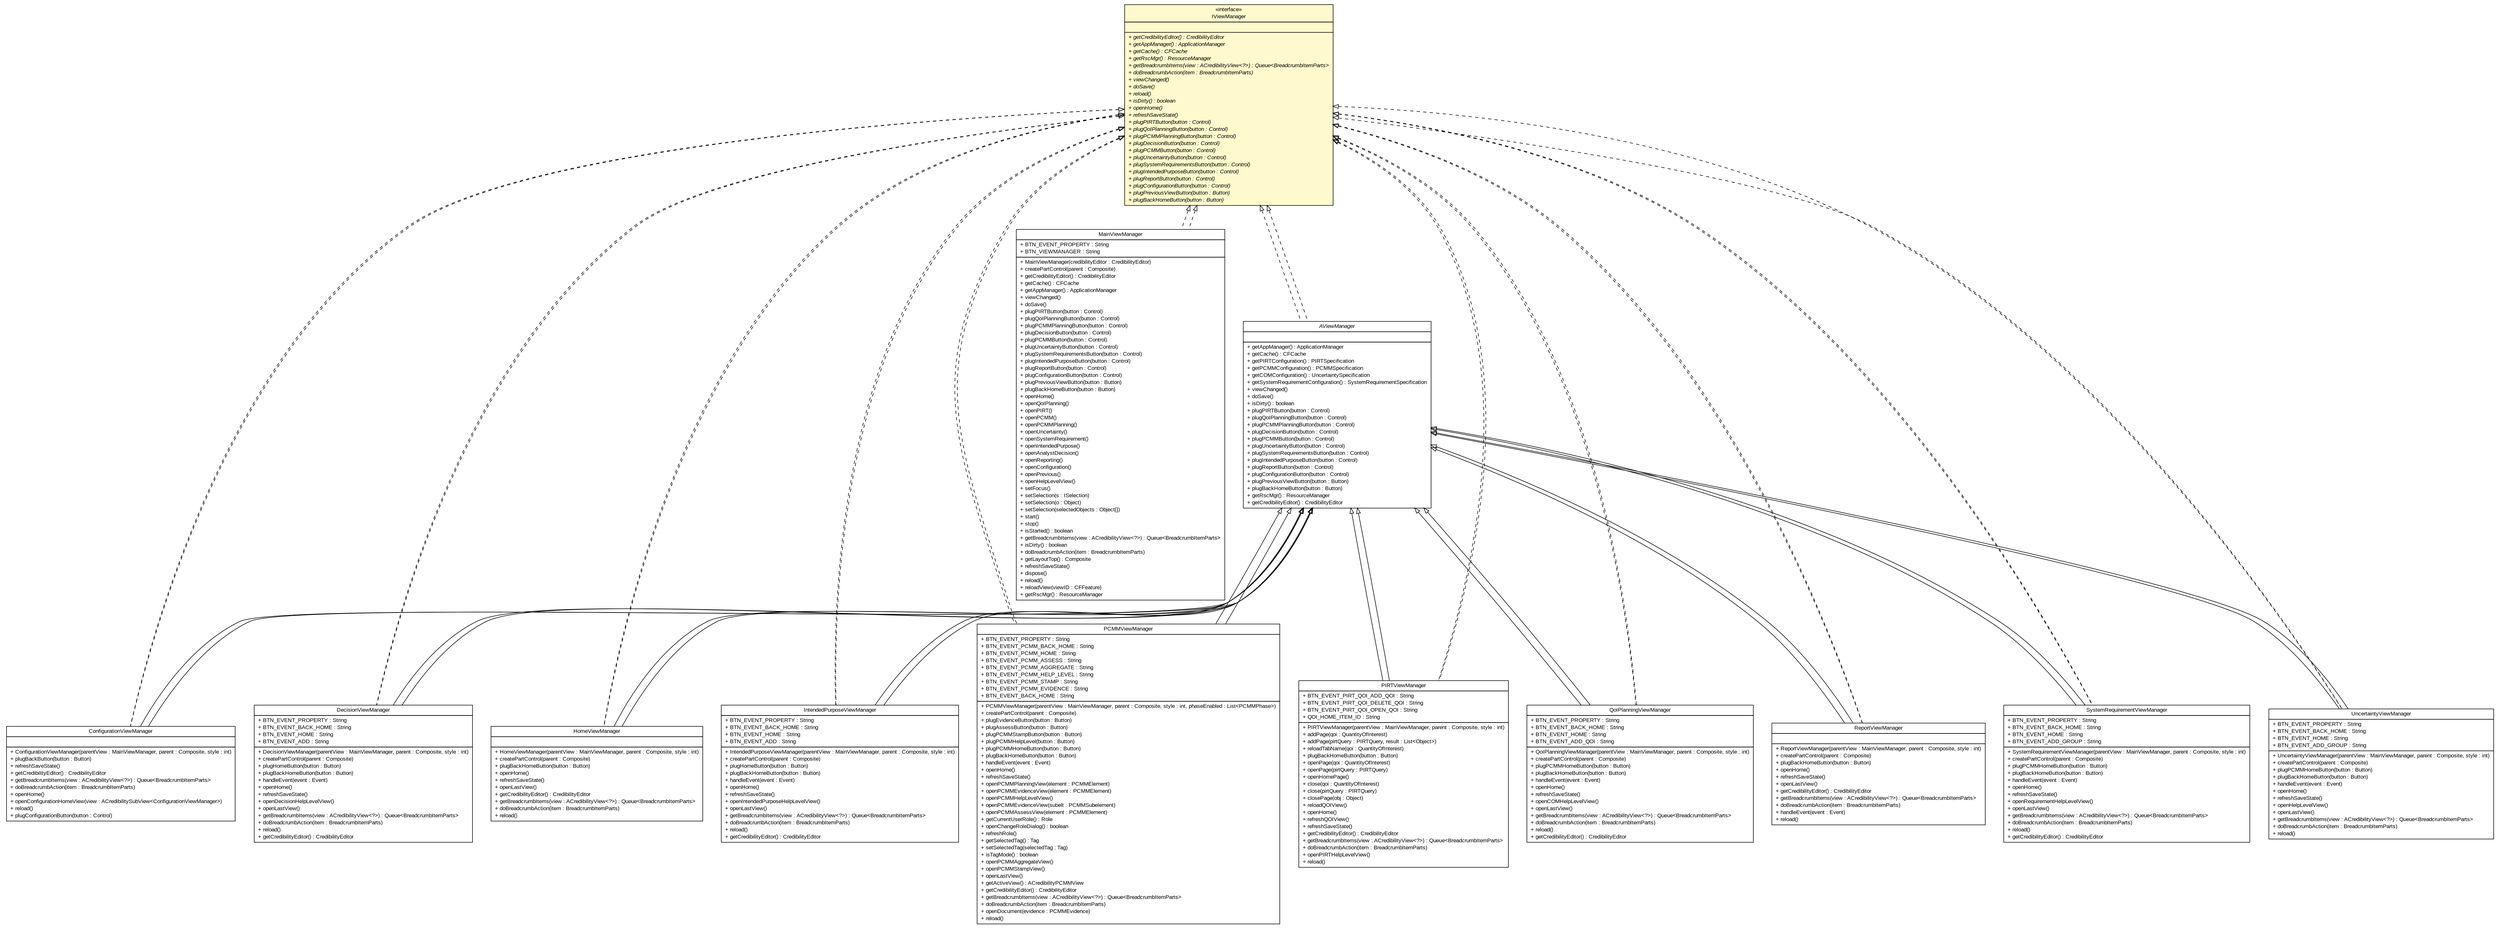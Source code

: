 #!/usr/local/bin/dot
#
# Class diagram 
# Generated by UMLGraph version R5_6-24-gf6e263 (http://www.umlgraph.org/)
#

digraph G {
	edge [fontname="arial",fontsize=10,labelfontname="arial",labelfontsize=10];
	node [fontname="arial",fontsize=10,shape=plaintext];
	nodesep=0.25;
	ranksep=0.5;
	// gov.sandia.cf.parts.ui.AViewManager
	c209203 [label=<<table title="gov.sandia.cf.parts.ui.AViewManager" border="0" cellborder="1" cellspacing="0" cellpadding="2" port="p" href="./AViewManager.html">
		<tr><td><table border="0" cellspacing="0" cellpadding="1">
<tr><td align="center" balign="center"><font face="arial italic"> AViewManager </font></td></tr>
		</table></td></tr>
		<tr><td><table border="0" cellspacing="0" cellpadding="1">
<tr><td align="left" balign="left">  </td></tr>
		</table></td></tr>
		<tr><td><table border="0" cellspacing="0" cellpadding="1">
<tr><td align="left" balign="left"> + getAppManager() : ApplicationManager </td></tr>
<tr><td align="left" balign="left"> + getCache() : CFCache </td></tr>
<tr><td align="left" balign="left"> + getPIRTConfiguration() : PIRTSpecification </td></tr>
<tr><td align="left" balign="left"> + getPCMMConfiguration() : PCMMSpecification </td></tr>
<tr><td align="left" balign="left"> + getCOMConfiguration() : UncertaintySpecification </td></tr>
<tr><td align="left" balign="left"> + getSystemRequirementConfiguration() : SystemRequirementSpecification </td></tr>
<tr><td align="left" balign="left"> + viewChanged() </td></tr>
<tr><td align="left" balign="left"> + doSave() </td></tr>
<tr><td align="left" balign="left"> + isDirty() : boolean </td></tr>
<tr><td align="left" balign="left"> + plugPIRTButton(button : Control) </td></tr>
<tr><td align="left" balign="left"> + plugQoIPlanningButton(button : Control) </td></tr>
<tr><td align="left" balign="left"> + plugPCMMPlanningButton(button : Control) </td></tr>
<tr><td align="left" balign="left"> + plugDecisionButton(button : Control) </td></tr>
<tr><td align="left" balign="left"> + plugPCMMButton(button : Control) </td></tr>
<tr><td align="left" balign="left"> + plugUncertaintyButton(button : Control) </td></tr>
<tr><td align="left" balign="left"> + plugSystemRequirementsButton(button : Control) </td></tr>
<tr><td align="left" balign="left"> + plugIntendedPurposeButton(button : Control) </td></tr>
<tr><td align="left" balign="left"> + plugReportButton(button : Control) </td></tr>
<tr><td align="left" balign="left"> + plugConfigurationButton(button : Control) </td></tr>
<tr><td align="left" balign="left"> + plugPreviousViewButton(button : Button) </td></tr>
<tr><td align="left" balign="left"> + plugBackHomeButton(button : Button) </td></tr>
<tr><td align="left" balign="left"> + getRscMgr() : ResourceManager </td></tr>
<tr><td align="left" balign="left"> + getCredibilityEditor() : CredibilityEditor </td></tr>
		</table></td></tr>
		</table>>, URL="./AViewManager.html", fontname="arial", fontcolor="black", fontsize=10.0];
	// gov.sandia.cf.parts.ui.configuration.ConfigurationViewManager
	c209204 [label=<<table title="gov.sandia.cf.parts.ui.configuration.ConfigurationViewManager" border="0" cellborder="1" cellspacing="0" cellpadding="2" port="p" href="./configuration/ConfigurationViewManager.html">
		<tr><td><table border="0" cellspacing="0" cellpadding="1">
<tr><td align="center" balign="center"> ConfigurationViewManager </td></tr>
		</table></td></tr>
		<tr><td><table border="0" cellspacing="0" cellpadding="1">
<tr><td align="left" balign="left">  </td></tr>
		</table></td></tr>
		<tr><td><table border="0" cellspacing="0" cellpadding="1">
<tr><td align="left" balign="left"> + ConfigurationViewManager(parentView : MainViewManager, parent : Composite, style : int) </td></tr>
<tr><td align="left" balign="left"> + plugBackButton(button : Button) </td></tr>
<tr><td align="left" balign="left"> + refreshSaveState() </td></tr>
<tr><td align="left" balign="left"> + getCredibilityEditor() : CredibilityEditor </td></tr>
<tr><td align="left" balign="left"> + getBreadcrumbItems(view : ACredibilityView&lt;?&gt;) : Queue&lt;BreadcrumbItemParts&gt; </td></tr>
<tr><td align="left" balign="left"> + doBreadcrumbAction(item : BreadcrumbItemParts) </td></tr>
<tr><td align="left" balign="left"> + openHome() </td></tr>
<tr><td align="left" balign="left"> + openConfigurationHomeView(view : ACredibilitySubView&lt;ConfigurationViewManager&gt;) </td></tr>
<tr><td align="left" balign="left"> + reload() </td></tr>
<tr><td align="left" balign="left"> + plugConfigurationButton(button : Control) </td></tr>
		</table></td></tr>
		</table>>, URL="./configuration/ConfigurationViewManager.html", fontname="arial", fontcolor="black", fontsize=10.0];
	// gov.sandia.cf.parts.ui.decision.DecisionViewManager
	c209214 [label=<<table title="gov.sandia.cf.parts.ui.decision.DecisionViewManager" border="0" cellborder="1" cellspacing="0" cellpadding="2" port="p" href="./decision/DecisionViewManager.html">
		<tr><td><table border="0" cellspacing="0" cellpadding="1">
<tr><td align="center" balign="center"> DecisionViewManager </td></tr>
		</table></td></tr>
		<tr><td><table border="0" cellspacing="0" cellpadding="1">
<tr><td align="left" balign="left"> + BTN_EVENT_PROPERTY : String </td></tr>
<tr><td align="left" balign="left"> + BTN_EVENT_BACK_HOME : String </td></tr>
<tr><td align="left" balign="left"> + BTN_EVENT_HOME : String </td></tr>
<tr><td align="left" balign="left"> + BTN_EVENT_ADD : String </td></tr>
		</table></td></tr>
		<tr><td><table border="0" cellspacing="0" cellpadding="1">
<tr><td align="left" balign="left"> + DecisionViewManager(parentView : MainViewManager, parent : Composite, style : int) </td></tr>
<tr><td align="left" balign="left"> + createPartControl(parent : Composite) </td></tr>
<tr><td align="left" balign="left"> + plugHomeButton(button : Button) </td></tr>
<tr><td align="left" balign="left"> + plugBackHomeButton(button : Button) </td></tr>
<tr><td align="left" balign="left"> + handleEvent(event : Event) </td></tr>
<tr><td align="left" balign="left"> + openHome() </td></tr>
<tr><td align="left" balign="left"> + refreshSaveState() </td></tr>
<tr><td align="left" balign="left"> + openDecisionHelpLevelView() </td></tr>
<tr><td align="left" balign="left"> + openLastView() </td></tr>
<tr><td align="left" balign="left"> + getBreadcrumbItems(view : ACredibilityView&lt;?&gt;) : Queue&lt;BreadcrumbItemParts&gt; </td></tr>
<tr><td align="left" balign="left"> + doBreadcrumbAction(item : BreadcrumbItemParts) </td></tr>
<tr><td align="left" balign="left"> + reload() </td></tr>
<tr><td align="left" balign="left"> + getCredibilityEditor() : CredibilityEditor </td></tr>
		</table></td></tr>
		</table>>, URL="./decision/DecisionViewManager.html", fontname="arial", fontcolor="black", fontsize=10.0];
	// gov.sandia.cf.parts.ui.home.HomeViewManager
	c209222 [label=<<table title="gov.sandia.cf.parts.ui.home.HomeViewManager" border="0" cellborder="1" cellspacing="0" cellpadding="2" port="p" href="./home/HomeViewManager.html">
		<tr><td><table border="0" cellspacing="0" cellpadding="1">
<tr><td align="center" balign="center"> HomeViewManager </td></tr>
		</table></td></tr>
		<tr><td><table border="0" cellspacing="0" cellpadding="1">
<tr><td align="left" balign="left">  </td></tr>
		</table></td></tr>
		<tr><td><table border="0" cellspacing="0" cellpadding="1">
<tr><td align="left" balign="left"> + HomeViewManager(parentView : MainViewManager, parent : Composite, style : int) </td></tr>
<tr><td align="left" balign="left"> + createPartControl(parent : Composite) </td></tr>
<tr><td align="left" balign="left"> + plugBackHomeButton(button : Button) </td></tr>
<tr><td align="left" balign="left"> + openHome() </td></tr>
<tr><td align="left" balign="left"> + refreshSaveState() </td></tr>
<tr><td align="left" balign="left"> + openLastView() </td></tr>
<tr><td align="left" balign="left"> + getCredibilityEditor() : CredibilityEditor </td></tr>
<tr><td align="left" balign="left"> + getBreadcrumbItems(view : ACredibilityView&lt;?&gt;) : Queue&lt;BreadcrumbItemParts&gt; </td></tr>
<tr><td align="left" balign="left"> + doBreadcrumbAction(item : BreadcrumbItemParts) </td></tr>
<tr><td align="left" balign="left"> + reload() </td></tr>
		</table></td></tr>
		</table>>, URL="./home/HomeViewManager.html", fontname="arial", fontcolor="black", fontsize=10.0];
	// gov.sandia.cf.parts.ui.intendedpurpose.IntendedPurposeViewManager
	c209226 [label=<<table title="gov.sandia.cf.parts.ui.intendedpurpose.IntendedPurposeViewManager" border="0" cellborder="1" cellspacing="0" cellpadding="2" port="p" href="./intendedpurpose/IntendedPurposeViewManager.html">
		<tr><td><table border="0" cellspacing="0" cellpadding="1">
<tr><td align="center" balign="center"> IntendedPurposeViewManager </td></tr>
		</table></td></tr>
		<tr><td><table border="0" cellspacing="0" cellpadding="1">
<tr><td align="left" balign="left"> + BTN_EVENT_PROPERTY : String </td></tr>
<tr><td align="left" balign="left"> + BTN_EVENT_BACK_HOME : String </td></tr>
<tr><td align="left" balign="left"> + BTN_EVENT_HOME : String </td></tr>
<tr><td align="left" balign="left"> + BTN_EVENT_ADD : String </td></tr>
		</table></td></tr>
		<tr><td><table border="0" cellspacing="0" cellpadding="1">
<tr><td align="left" balign="left"> + IntendedPurposeViewManager(parentView : MainViewManager, parent : Composite, style : int) </td></tr>
<tr><td align="left" balign="left"> + createPartControl(parent : Composite) </td></tr>
<tr><td align="left" balign="left"> + plugHomeButton(button : Button) </td></tr>
<tr><td align="left" balign="left"> + plugBackHomeButton(button : Button) </td></tr>
<tr><td align="left" balign="left"> + handleEvent(event : Event) </td></tr>
<tr><td align="left" balign="left"> + openHome() </td></tr>
<tr><td align="left" balign="left"> + refreshSaveState() </td></tr>
<tr><td align="left" balign="left"> + openIntendedPurposeHelpLevelView() </td></tr>
<tr><td align="left" balign="left"> + openLastView() </td></tr>
<tr><td align="left" balign="left"> + getBreadcrumbItems(view : ACredibilityView&lt;?&gt;) : Queue&lt;BreadcrumbItemParts&gt; </td></tr>
<tr><td align="left" balign="left"> + doBreadcrumbAction(item : BreadcrumbItemParts) </td></tr>
<tr><td align="left" balign="left"> + reload() </td></tr>
<tr><td align="left" balign="left"> + getCredibilityEditor() : CredibilityEditor </td></tr>
		</table></td></tr>
		</table>>, URL="./intendedpurpose/IntendedPurposeViewManager.html", fontname="arial", fontcolor="black", fontsize=10.0];
	// gov.sandia.cf.parts.ui.IViewManager
	c209227 [label=<<table title="gov.sandia.cf.parts.ui.IViewManager" border="0" cellborder="1" cellspacing="0" cellpadding="2" port="p" bgcolor="lemonChiffon" href="./IViewManager.html">
		<tr><td><table border="0" cellspacing="0" cellpadding="1">
<tr><td align="center" balign="center"> &#171;interface&#187; </td></tr>
<tr><td align="center" balign="center"> IViewManager </td></tr>
		</table></td></tr>
		<tr><td><table border="0" cellspacing="0" cellpadding="1">
<tr><td align="left" balign="left">  </td></tr>
		</table></td></tr>
		<tr><td><table border="0" cellspacing="0" cellpadding="1">
<tr><td align="left" balign="left"><font face="arial italic" point-size="10.0"> + getCredibilityEditor() : CredibilityEditor </font></td></tr>
<tr><td align="left" balign="left"><font face="arial italic" point-size="10.0"> + getAppManager() : ApplicationManager </font></td></tr>
<tr><td align="left" balign="left"><font face="arial italic" point-size="10.0"> + getCache() : CFCache </font></td></tr>
<tr><td align="left" balign="left"><font face="arial italic" point-size="10.0"> + getRscMgr() : ResourceManager </font></td></tr>
<tr><td align="left" balign="left"><font face="arial italic" point-size="10.0"> + getBreadcrumbItems(view : ACredibilityView&lt;?&gt;) : Queue&lt;BreadcrumbItemParts&gt; </font></td></tr>
<tr><td align="left" balign="left"><font face="arial italic" point-size="10.0"> + doBreadcrumbAction(item : BreadcrumbItemParts) </font></td></tr>
<tr><td align="left" balign="left"><font face="arial italic" point-size="10.0"> + viewChanged() </font></td></tr>
<tr><td align="left" balign="left"><font face="arial italic" point-size="10.0"> + doSave() </font></td></tr>
<tr><td align="left" balign="left"><font face="arial italic" point-size="10.0"> + reload() </font></td></tr>
<tr><td align="left" balign="left"><font face="arial italic" point-size="10.0"> + isDirty() : boolean </font></td></tr>
<tr><td align="left" balign="left"><font face="arial italic" point-size="10.0"> + openHome() </font></td></tr>
<tr><td align="left" balign="left"><font face="arial italic" point-size="10.0"> + refreshSaveState() </font></td></tr>
<tr><td align="left" balign="left"><font face="arial italic" point-size="10.0"> + plugPIRTButton(button : Control) </font></td></tr>
<tr><td align="left" balign="left"><font face="arial italic" point-size="10.0"> + plugQoIPlanningButton(button : Control) </font></td></tr>
<tr><td align="left" balign="left"><font face="arial italic" point-size="10.0"> + plugPCMMPlanningButton(button : Control) </font></td></tr>
<tr><td align="left" balign="left"><font face="arial italic" point-size="10.0"> + plugDecisionButton(button : Control) </font></td></tr>
<tr><td align="left" balign="left"><font face="arial italic" point-size="10.0"> + plugPCMMButton(button : Control) </font></td></tr>
<tr><td align="left" balign="left"><font face="arial italic" point-size="10.0"> + plugUncertaintyButton(button : Control) </font></td></tr>
<tr><td align="left" balign="left"><font face="arial italic" point-size="10.0"> + plugSystemRequirementsButton(button : Control) </font></td></tr>
<tr><td align="left" balign="left"><font face="arial italic" point-size="10.0"> + plugIntendedPurposeButton(button : Control) </font></td></tr>
<tr><td align="left" balign="left"><font face="arial italic" point-size="10.0"> + plugReportButton(button : Control) </font></td></tr>
<tr><td align="left" balign="left"><font face="arial italic" point-size="10.0"> + plugConfigurationButton(button : Control) </font></td></tr>
<tr><td align="left" balign="left"><font face="arial italic" point-size="10.0"> + plugPreviousViewButton(button : Button) </font></td></tr>
<tr><td align="left" balign="left"><font face="arial italic" point-size="10.0"> + plugBackHomeButton(button : Button) </font></td></tr>
		</table></td></tr>
		</table>>, URL="./IViewManager.html", fontname="arial", fontcolor="black", fontsize=10.0];
	// gov.sandia.cf.parts.ui.MainViewManager
	c209228 [label=<<table title="gov.sandia.cf.parts.ui.MainViewManager" border="0" cellborder="1" cellspacing="0" cellpadding="2" port="p" href="./MainViewManager.html">
		<tr><td><table border="0" cellspacing="0" cellpadding="1">
<tr><td align="center" balign="center"> MainViewManager </td></tr>
		</table></td></tr>
		<tr><td><table border="0" cellspacing="0" cellpadding="1">
<tr><td align="left" balign="left"> + BTN_EVENT_PROPERTY : String </td></tr>
<tr><td align="left" balign="left"> + BTN_VIEWMANAGER : String </td></tr>
		</table></td></tr>
		<tr><td><table border="0" cellspacing="0" cellpadding="1">
<tr><td align="left" balign="left"> + MainViewManager(credibilityEditor : CredibilityEditor) </td></tr>
<tr><td align="left" balign="left"> + createPartControl(parent : Composite) </td></tr>
<tr><td align="left" balign="left"> + getCredibilityEditor() : CredibilityEditor </td></tr>
<tr><td align="left" balign="left"> + getCache() : CFCache </td></tr>
<tr><td align="left" balign="left"> + getAppManager() : ApplicationManager </td></tr>
<tr><td align="left" balign="left"> + viewChanged() </td></tr>
<tr><td align="left" balign="left"> + doSave() </td></tr>
<tr><td align="left" balign="left"> + plugPIRTButton(button : Control) </td></tr>
<tr><td align="left" balign="left"> + plugQoIPlanningButton(button : Control) </td></tr>
<tr><td align="left" balign="left"> + plugPCMMPlanningButton(button : Control) </td></tr>
<tr><td align="left" balign="left"> + plugDecisionButton(button : Control) </td></tr>
<tr><td align="left" balign="left"> + plugPCMMButton(button : Control) </td></tr>
<tr><td align="left" balign="left"> + plugUncertaintyButton(button : Control) </td></tr>
<tr><td align="left" balign="left"> + plugSystemRequirementsButton(button : Control) </td></tr>
<tr><td align="left" balign="left"> + plugIntendedPurposeButton(button : Control) </td></tr>
<tr><td align="left" balign="left"> + plugReportButton(button : Control) </td></tr>
<tr><td align="left" balign="left"> + plugConfigurationButton(button : Control) </td></tr>
<tr><td align="left" balign="left"> + plugPreviousViewButton(button : Button) </td></tr>
<tr><td align="left" balign="left"> + plugBackHomeButton(button : Button) </td></tr>
<tr><td align="left" balign="left"> + openHome() </td></tr>
<tr><td align="left" balign="left"> + openQoIPlanning() </td></tr>
<tr><td align="left" balign="left"> + openPIRT() </td></tr>
<tr><td align="left" balign="left"> + openPCMM() </td></tr>
<tr><td align="left" balign="left"> + openPCMMPlanning() </td></tr>
<tr><td align="left" balign="left"> + openUncertainty() </td></tr>
<tr><td align="left" balign="left"> + openSystemRequirement() </td></tr>
<tr><td align="left" balign="left"> + openIntendedPurpose() </td></tr>
<tr><td align="left" balign="left"> + openAnalystDecision() </td></tr>
<tr><td align="left" balign="left"> + openReporting() </td></tr>
<tr><td align="left" balign="left"> + openConfiguration() </td></tr>
<tr><td align="left" balign="left"> + openPrevious() </td></tr>
<tr><td align="left" balign="left"> + openHelpLevelView() </td></tr>
<tr><td align="left" balign="left"> + setFocus() </td></tr>
<tr><td align="left" balign="left"> + setSelection(s : ISelection) </td></tr>
<tr><td align="left" balign="left"> + setSelection(o : Object) </td></tr>
<tr><td align="left" balign="left"> + setSelection(selectedObjects : Object[]) </td></tr>
<tr><td align="left" balign="left"> + start() </td></tr>
<tr><td align="left" balign="left"> + stop() </td></tr>
<tr><td align="left" balign="left"> + isStarted() : boolean </td></tr>
<tr><td align="left" balign="left"> + getBreadcrumbItems(view : ACredibilityView&lt;?&gt;) : Queue&lt;BreadcrumbItemParts&gt; </td></tr>
<tr><td align="left" balign="left"> + isDirty() : boolean </td></tr>
<tr><td align="left" balign="left"> + doBreadcrumbAction(item : BreadcrumbItemParts) </td></tr>
<tr><td align="left" balign="left"> + getLayoutTop() : Composite </td></tr>
<tr><td align="left" balign="left"> + refreshSaveState() </td></tr>
<tr><td align="left" balign="left"> + dispose() </td></tr>
<tr><td align="left" balign="left"> + reload() </td></tr>
<tr><td align="left" balign="left"> + reloadView(viewID : CFFeature) </td></tr>
<tr><td align="left" balign="left"> + getRscMgr() : ResourceManager </td></tr>
		</table></td></tr>
		</table>>, URL="./MainViewManager.html", fontname="arial", fontcolor="black", fontsize=10.0];
	// gov.sandia.cf.parts.ui.pcmm.PCMMViewManager
	c209268 [label=<<table title="gov.sandia.cf.parts.ui.pcmm.PCMMViewManager" border="0" cellborder="1" cellspacing="0" cellpadding="2" port="p" href="./pcmm/PCMMViewManager.html">
		<tr><td><table border="0" cellspacing="0" cellpadding="1">
<tr><td align="center" balign="center"> PCMMViewManager </td></tr>
		</table></td></tr>
		<tr><td><table border="0" cellspacing="0" cellpadding="1">
<tr><td align="left" balign="left"> + BTN_EVENT_PROPERTY : String </td></tr>
<tr><td align="left" balign="left"> + BTN_EVENT_PCMM_BACK_HOME : String </td></tr>
<tr><td align="left" balign="left"> + BTN_EVENT_PCMM_HOME : String </td></tr>
<tr><td align="left" balign="left"> + BTN_EVENT_PCMM_ASSESS : String </td></tr>
<tr><td align="left" balign="left"> + BTN_EVENT_PCMM_AGGREGATE : String </td></tr>
<tr><td align="left" balign="left"> + BTN_EVENT_PCMM_HELP_LEVEL : String </td></tr>
<tr><td align="left" balign="left"> + BTN_EVENT_PCMM_STAMP : String </td></tr>
<tr><td align="left" balign="left"> + BTN_EVENT_PCMM_EVIDENCE : String </td></tr>
<tr><td align="left" balign="left"> + BTN_EVENT_BACK_HOME : String </td></tr>
		</table></td></tr>
		<tr><td><table border="0" cellspacing="0" cellpadding="1">
<tr><td align="left" balign="left"> + PCMMViewManager(parentView : MainViewManager, parent : Composite, style : int, phaseEnabled : List&lt;PCMMPhase&gt;) </td></tr>
<tr><td align="left" balign="left"> + createPartControl(parent : Composite) </td></tr>
<tr><td align="left" balign="left"> + plugEvidenceButton(button : Button) </td></tr>
<tr><td align="left" balign="left"> + plugAssessButton(button : Button) </td></tr>
<tr><td align="left" balign="left"> + plugPCMMStampButton(button : Button) </td></tr>
<tr><td align="left" balign="left"> + plugPCMMHelpLevel(button : Button) </td></tr>
<tr><td align="left" balign="left"> + plugPCMMHomeButton(button : Button) </td></tr>
<tr><td align="left" balign="left"> + plugBackHomeButton(button : Button) </td></tr>
<tr><td align="left" balign="left"> + handleEvent(event : Event) </td></tr>
<tr><td align="left" balign="left"> + openHome() </td></tr>
<tr><td align="left" balign="left"> + refreshSaveState() </td></tr>
<tr><td align="left" balign="left"> + openPCMMPlanningView(element : PCMMElement) </td></tr>
<tr><td align="left" balign="left"> + openPCMMEvidenceView(element : PCMMElement) </td></tr>
<tr><td align="left" balign="left"> + openPCMMHelpLevelView() </td></tr>
<tr><td align="left" balign="left"> + openPCMMEvidenceView(subelt : PCMMSubelement) </td></tr>
<tr><td align="left" balign="left"> + openPCMMAssessView(element : PCMMElement) </td></tr>
<tr><td align="left" balign="left"> + getCurrentUserRole() : Role </td></tr>
<tr><td align="left" balign="left"> + openChangeRoleDialog() : boolean </td></tr>
<tr><td align="left" balign="left"> + refreshRole() </td></tr>
<tr><td align="left" balign="left"> + getSelectedTag() : Tag </td></tr>
<tr><td align="left" balign="left"> + setSelectedTag(selectedTag : Tag) </td></tr>
<tr><td align="left" balign="left"> + isTagMode() : boolean </td></tr>
<tr><td align="left" balign="left"> + openPCMMAggregateView() </td></tr>
<tr><td align="left" balign="left"> + openPCMMStampView() </td></tr>
<tr><td align="left" balign="left"> + openLastView() </td></tr>
<tr><td align="left" balign="left"> + getActiveView() : ACredibilityPCMMView </td></tr>
<tr><td align="left" balign="left"> + getCredibilityEditor() : CredibilityEditor </td></tr>
<tr><td align="left" balign="left"> + getBreadcrumbItems(view : ACredibilityView&lt;?&gt;) : Queue&lt;BreadcrumbItemParts&gt; </td></tr>
<tr><td align="left" balign="left"> + doBreadcrumbAction(item : BreadcrumbItemParts) </td></tr>
<tr><td align="left" balign="left"> + openDocument(evidence : PCMMEvidence) </td></tr>
<tr><td align="left" balign="left"> + reload() </td></tr>
		</table></td></tr>
		</table>>, URL="./pcmm/PCMMViewManager.html", fontname="arial", fontcolor="black", fontsize=10.0];
	// gov.sandia.cf.parts.ui.pirt.PIRTViewManager
	c209305 [label=<<table title="gov.sandia.cf.parts.ui.pirt.PIRTViewManager" border="0" cellborder="1" cellspacing="0" cellpadding="2" port="p" href="./pirt/PIRTViewManager.html">
		<tr><td><table border="0" cellspacing="0" cellpadding="1">
<tr><td align="center" balign="center"> PIRTViewManager </td></tr>
		</table></td></tr>
		<tr><td><table border="0" cellspacing="0" cellpadding="1">
<tr><td align="left" balign="left"> + BTN_EVENT_PIRT_QOI_ADD_QOI : String </td></tr>
<tr><td align="left" balign="left"> + BTN_EVENT_PIRT_QOI_DELETE_QOI : String </td></tr>
<tr><td align="left" balign="left"> + BTN_EVENT_PIRT_QOI_OPEN_QOI : String </td></tr>
<tr><td align="left" balign="left"> + QOI_HOME_ITEM_ID : String </td></tr>
		</table></td></tr>
		<tr><td><table border="0" cellspacing="0" cellpadding="1">
<tr><td align="left" balign="left"> + PIRTViewManager(parentView : MainViewManager, parent : Composite, style : int) </td></tr>
<tr><td align="left" balign="left"> + addPage(qoi : QuantityOfInterest) </td></tr>
<tr><td align="left" balign="left"> + addPage(pirtQuery : PIRTQuery, result : List&lt;Object&gt;) </td></tr>
<tr><td align="left" balign="left"> + reloadTabName(qoi : QuantityOfInterest) </td></tr>
<tr><td align="left" balign="left"> + plugBackHomeButton(button : Button) </td></tr>
<tr><td align="left" balign="left"> + openPage(qoi : QuantityOfInterest) </td></tr>
<tr><td align="left" balign="left"> + openPage(pirtQuery : PIRTQuery) </td></tr>
<tr><td align="left" balign="left"> + openHomePage() </td></tr>
<tr><td align="left" balign="left"> + close(qoi : QuantityOfInterest) </td></tr>
<tr><td align="left" balign="left"> + close(pirtQuery : PIRTQuery) </td></tr>
<tr><td align="left" balign="left"> + closePage(obj : Object) </td></tr>
<tr><td align="left" balign="left"> + reloadQOIView() </td></tr>
<tr><td align="left" balign="left"> + openHome() </td></tr>
<tr><td align="left" balign="left"> + refreshQOIView() </td></tr>
<tr><td align="left" balign="left"> + refreshSaveState() </td></tr>
<tr><td align="left" balign="left"> + getCredibilityEditor() : CredibilityEditor </td></tr>
<tr><td align="left" balign="left"> + getBreadcrumbItems(view : ACredibilityView&lt;?&gt;) : Queue&lt;BreadcrumbItemParts&gt; </td></tr>
<tr><td align="left" balign="left"> + doBreadcrumbAction(item : BreadcrumbItemParts) </td></tr>
<tr><td align="left" balign="left"> + openPIRTHelpLevelView() </td></tr>
<tr><td align="left" balign="left"> + reload() </td></tr>
		</table></td></tr>
		</table>>, URL="./pirt/PIRTViewManager.html", fontname="arial", fontcolor="black", fontsize=10.0];
	// gov.sandia.cf.parts.ui.qoiplanning.QoIPlanningViewManager
	c209309 [label=<<table title="gov.sandia.cf.parts.ui.qoiplanning.QoIPlanningViewManager" border="0" cellborder="1" cellspacing="0" cellpadding="2" port="p" href="./qoiplanning/QoIPlanningViewManager.html">
		<tr><td><table border="0" cellspacing="0" cellpadding="1">
<tr><td align="center" balign="center"> QoIPlanningViewManager </td></tr>
		</table></td></tr>
		<tr><td><table border="0" cellspacing="0" cellpadding="1">
<tr><td align="left" balign="left"> + BTN_EVENT_PROPERTY : String </td></tr>
<tr><td align="left" balign="left"> + BTN_EVENT_BACK_HOME : String </td></tr>
<tr><td align="left" balign="left"> + BTN_EVENT_HOME : String </td></tr>
<tr><td align="left" balign="left"> + BTN_EVENT_ADD_QOI : String </td></tr>
		</table></td></tr>
		<tr><td><table border="0" cellspacing="0" cellpadding="1">
<tr><td align="left" balign="left"> + QoIPlanningViewManager(parentView : MainViewManager, parent : Composite, style : int) </td></tr>
<tr><td align="left" balign="left"> + createPartControl(parent : Composite) </td></tr>
<tr><td align="left" balign="left"> + plugPCMMHomeButton(button : Button) </td></tr>
<tr><td align="left" balign="left"> + plugBackHomeButton(button : Button) </td></tr>
<tr><td align="left" balign="left"> + handleEvent(event : Event) </td></tr>
<tr><td align="left" balign="left"> + openHome() </td></tr>
<tr><td align="left" balign="left"> + refreshSaveState() </td></tr>
<tr><td align="left" balign="left"> + openCOMHelpLevelView() </td></tr>
<tr><td align="left" balign="left"> + openLastView() </td></tr>
<tr><td align="left" balign="left"> + getBreadcrumbItems(view : ACredibilityView&lt;?&gt;) : Queue&lt;BreadcrumbItemParts&gt; </td></tr>
<tr><td align="left" balign="left"> + doBreadcrumbAction(item : BreadcrumbItemParts) </td></tr>
<tr><td align="left" balign="left"> + reload() </td></tr>
<tr><td align="left" balign="left"> + getCredibilityEditor() : CredibilityEditor </td></tr>
		</table></td></tr>
		</table>>, URL="./qoiplanning/QoIPlanningViewManager.html", fontname="arial", fontcolor="black", fontsize=10.0];
	// gov.sandia.cf.parts.ui.report.ReportViewManager
	c209313 [label=<<table title="gov.sandia.cf.parts.ui.report.ReportViewManager" border="0" cellborder="1" cellspacing="0" cellpadding="2" port="p" href="./report/ReportViewManager.html">
		<tr><td><table border="0" cellspacing="0" cellpadding="1">
<tr><td align="center" balign="center"> ReportViewManager </td></tr>
		</table></td></tr>
		<tr><td><table border="0" cellspacing="0" cellpadding="1">
<tr><td align="left" balign="left">  </td></tr>
		</table></td></tr>
		<tr><td><table border="0" cellspacing="0" cellpadding="1">
<tr><td align="left" balign="left"> + ReportViewManager(parentView : MainViewManager, parent : Composite, style : int) </td></tr>
<tr><td align="left" balign="left"> + createPartControl(parent : Composite) </td></tr>
<tr><td align="left" balign="left"> + plugBackHomeButton(button : Button) </td></tr>
<tr><td align="left" balign="left"> + openHome() </td></tr>
<tr><td align="left" balign="left"> + refreshSaveState() </td></tr>
<tr><td align="left" balign="left"> + openLastView() </td></tr>
<tr><td align="left" balign="left"> + getCredibilityEditor() : CredibilityEditor </td></tr>
<tr><td align="left" balign="left"> + getBreadcrumbItems(view : ACredibilityView&lt;?&gt;) : Queue&lt;BreadcrumbItemParts&gt; </td></tr>
<tr><td align="left" balign="left"> + doBreadcrumbAction(item : BreadcrumbItemParts) </td></tr>
<tr><td align="left" balign="left"> + handleEvent(event : Event) </td></tr>
<tr><td align="left" balign="left"> + reload() </td></tr>
		</table></td></tr>
		</table>>, URL="./report/ReportViewManager.html", fontname="arial", fontcolor="black", fontsize=10.0];
	// gov.sandia.cf.parts.ui.requirement.SystemRequirementViewManager
	c209320 [label=<<table title="gov.sandia.cf.parts.ui.requirement.SystemRequirementViewManager" border="0" cellborder="1" cellspacing="0" cellpadding="2" port="p" href="./requirement/SystemRequirementViewManager.html">
		<tr><td><table border="0" cellspacing="0" cellpadding="1">
<tr><td align="center" balign="center"> SystemRequirementViewManager </td></tr>
		</table></td></tr>
		<tr><td><table border="0" cellspacing="0" cellpadding="1">
<tr><td align="left" balign="left"> + BTN_EVENT_PROPERTY : String </td></tr>
<tr><td align="left" balign="left"> + BTN_EVENT_BACK_HOME : String </td></tr>
<tr><td align="left" balign="left"> + BTN_EVENT_HOME : String </td></tr>
<tr><td align="left" balign="left"> + BTN_EVENT_ADD_GROUP : String </td></tr>
		</table></td></tr>
		<tr><td><table border="0" cellspacing="0" cellpadding="1">
<tr><td align="left" balign="left"> + SystemRequirementViewManager(parentView : MainViewManager, parent : Composite, style : int) </td></tr>
<tr><td align="left" balign="left"> + createPartControl(parent : Composite) </td></tr>
<tr><td align="left" balign="left"> + plugPCMMHomeButton(button : Button) </td></tr>
<tr><td align="left" balign="left"> + plugBackHomeButton(button : Button) </td></tr>
<tr><td align="left" balign="left"> + handleEvent(event : Event) </td></tr>
<tr><td align="left" balign="left"> + openHome() </td></tr>
<tr><td align="left" balign="left"> + refreshSaveState() </td></tr>
<tr><td align="left" balign="left"> + openRequirementHelpLevelView() </td></tr>
<tr><td align="left" balign="left"> + openLastView() </td></tr>
<tr><td align="left" balign="left"> + getBreadcrumbItems(view : ACredibilityView&lt;?&gt;) : Queue&lt;BreadcrumbItemParts&gt; </td></tr>
<tr><td align="left" balign="left"> + doBreadcrumbAction(item : BreadcrumbItemParts) </td></tr>
<tr><td align="left" balign="left"> + reload() </td></tr>
<tr><td align="left" balign="left"> + getCredibilityEditor() : CredibilityEditor </td></tr>
		</table></td></tr>
		</table>>, URL="./requirement/SystemRequirementViewManager.html", fontname="arial", fontcolor="black", fontsize=10.0];
	// gov.sandia.cf.parts.ui.uncertainty.UncertaintyViewManager
	c209327 [label=<<table title="gov.sandia.cf.parts.ui.uncertainty.UncertaintyViewManager" border="0" cellborder="1" cellspacing="0" cellpadding="2" port="p" href="./uncertainty/UncertaintyViewManager.html">
		<tr><td><table border="0" cellspacing="0" cellpadding="1">
<tr><td align="center" balign="center"> UncertaintyViewManager </td></tr>
		</table></td></tr>
		<tr><td><table border="0" cellspacing="0" cellpadding="1">
<tr><td align="left" balign="left"> + BTN_EVENT_PROPERTY : String </td></tr>
<tr><td align="left" balign="left"> + BTN_EVENT_BACK_HOME : String </td></tr>
<tr><td align="left" balign="left"> + BTN_EVENT_HOME : String </td></tr>
<tr><td align="left" balign="left"> + BTN_EVENT_ADD_GROUP : String </td></tr>
		</table></td></tr>
		<tr><td><table border="0" cellspacing="0" cellpadding="1">
<tr><td align="left" balign="left"> + UncertaintyViewManager(parentView : MainViewManager, parent : Composite, style : int) </td></tr>
<tr><td align="left" balign="left"> + createPartControl(parent : Composite) </td></tr>
<tr><td align="left" balign="left"> + plugPCMMHomeButton(button : Button) </td></tr>
<tr><td align="left" balign="left"> + plugBackHomeButton(button : Button) </td></tr>
<tr><td align="left" balign="left"> + handleEvent(event : Event) </td></tr>
<tr><td align="left" balign="left"> + openHome() </td></tr>
<tr><td align="left" balign="left"> + refreshSaveState() </td></tr>
<tr><td align="left" balign="left"> + openHelpLevelView() </td></tr>
<tr><td align="left" balign="left"> + openLastView() </td></tr>
<tr><td align="left" balign="left"> + getBreadcrumbItems(view : ACredibilityView&lt;?&gt;) : Queue&lt;BreadcrumbItemParts&gt; </td></tr>
<tr><td align="left" balign="left"> + doBreadcrumbAction(item : BreadcrumbItemParts) </td></tr>
<tr><td align="left" balign="left"> + reload() </td></tr>
		</table></td></tr>
		</table>>, URL="./uncertainty/UncertaintyViewManager.html", fontname="arial", fontcolor="black", fontsize=10.0];
	//gov.sandia.cf.parts.ui.AViewManager implements gov.sandia.cf.parts.ui.IViewManager
	c209227:p -> c209203:p [dir=back,arrowtail=empty,style=dashed];
	//gov.sandia.cf.parts.ui.configuration.ConfigurationViewManager extends gov.sandia.cf.parts.ui.AViewManager
	c209203:p -> c209204:p [dir=back,arrowtail=empty];
	//gov.sandia.cf.parts.ui.configuration.ConfigurationViewManager implements gov.sandia.cf.parts.ui.IViewManager
	c209227:p -> c209204:p [dir=back,arrowtail=empty,style=dashed];
	//gov.sandia.cf.parts.ui.decision.DecisionViewManager extends gov.sandia.cf.parts.ui.AViewManager
	c209203:p -> c209214:p [dir=back,arrowtail=empty];
	//gov.sandia.cf.parts.ui.decision.DecisionViewManager implements gov.sandia.cf.parts.ui.IViewManager
	c209227:p -> c209214:p [dir=back,arrowtail=empty,style=dashed];
	//gov.sandia.cf.parts.ui.home.HomeViewManager extends gov.sandia.cf.parts.ui.AViewManager
	c209203:p -> c209222:p [dir=back,arrowtail=empty];
	//gov.sandia.cf.parts.ui.home.HomeViewManager implements gov.sandia.cf.parts.ui.IViewManager
	c209227:p -> c209222:p [dir=back,arrowtail=empty,style=dashed];
	//gov.sandia.cf.parts.ui.intendedpurpose.IntendedPurposeViewManager extends gov.sandia.cf.parts.ui.AViewManager
	c209203:p -> c209226:p [dir=back,arrowtail=empty];
	//gov.sandia.cf.parts.ui.intendedpurpose.IntendedPurposeViewManager implements gov.sandia.cf.parts.ui.IViewManager
	c209227:p -> c209226:p [dir=back,arrowtail=empty,style=dashed];
	//gov.sandia.cf.parts.ui.MainViewManager implements gov.sandia.cf.parts.ui.IViewManager
	c209227:p -> c209228:p [dir=back,arrowtail=empty,style=dashed];
	//gov.sandia.cf.parts.ui.pcmm.PCMMViewManager extends gov.sandia.cf.parts.ui.AViewManager
	c209203:p -> c209268:p [dir=back,arrowtail=empty];
	//gov.sandia.cf.parts.ui.pcmm.PCMMViewManager implements gov.sandia.cf.parts.ui.IViewManager
	c209227:p -> c209268:p [dir=back,arrowtail=empty,style=dashed];
	//gov.sandia.cf.parts.ui.pirt.PIRTViewManager extends gov.sandia.cf.parts.ui.AViewManager
	c209203:p -> c209305:p [dir=back,arrowtail=empty];
	//gov.sandia.cf.parts.ui.pirt.PIRTViewManager implements gov.sandia.cf.parts.ui.IViewManager
	c209227:p -> c209305:p [dir=back,arrowtail=empty,style=dashed];
	//gov.sandia.cf.parts.ui.qoiplanning.QoIPlanningViewManager extends gov.sandia.cf.parts.ui.AViewManager
	c209203:p -> c209309:p [dir=back,arrowtail=empty];
	//gov.sandia.cf.parts.ui.qoiplanning.QoIPlanningViewManager implements gov.sandia.cf.parts.ui.IViewManager
	c209227:p -> c209309:p [dir=back,arrowtail=empty,style=dashed];
	//gov.sandia.cf.parts.ui.report.ReportViewManager extends gov.sandia.cf.parts.ui.AViewManager
	c209203:p -> c209313:p [dir=back,arrowtail=empty];
	//gov.sandia.cf.parts.ui.report.ReportViewManager implements gov.sandia.cf.parts.ui.IViewManager
	c209227:p -> c209313:p [dir=back,arrowtail=empty,style=dashed];
	//gov.sandia.cf.parts.ui.requirement.SystemRequirementViewManager extends gov.sandia.cf.parts.ui.AViewManager
	c209203:p -> c209320:p [dir=back,arrowtail=empty];
	//gov.sandia.cf.parts.ui.requirement.SystemRequirementViewManager implements gov.sandia.cf.parts.ui.IViewManager
	c209227:p -> c209320:p [dir=back,arrowtail=empty,style=dashed];
	//gov.sandia.cf.parts.ui.uncertainty.UncertaintyViewManager extends gov.sandia.cf.parts.ui.AViewManager
	c209203:p -> c209327:p [dir=back,arrowtail=empty];
	//gov.sandia.cf.parts.ui.uncertainty.UncertaintyViewManager implements gov.sandia.cf.parts.ui.IViewManager
	c209227:p -> c209327:p [dir=back,arrowtail=empty,style=dashed];
	//gov.sandia.cf.parts.ui.MainViewManager implements gov.sandia.cf.parts.ui.IViewManager
	c209227:p -> c209228:p [dir=back,arrowtail=empty,style=dashed];
	//gov.sandia.cf.parts.ui.AViewManager implements gov.sandia.cf.parts.ui.IViewManager
	c209227:p -> c209203:p [dir=back,arrowtail=empty,style=dashed];
	//gov.sandia.cf.parts.ui.configuration.ConfigurationViewManager extends gov.sandia.cf.parts.ui.AViewManager
	c209203:p -> c209204:p [dir=back,arrowtail=empty];
	//gov.sandia.cf.parts.ui.configuration.ConfigurationViewManager implements gov.sandia.cf.parts.ui.IViewManager
	c209227:p -> c209204:p [dir=back,arrowtail=empty,style=dashed];
	//gov.sandia.cf.parts.ui.decision.DecisionViewManager extends gov.sandia.cf.parts.ui.AViewManager
	c209203:p -> c209214:p [dir=back,arrowtail=empty];
	//gov.sandia.cf.parts.ui.decision.DecisionViewManager implements gov.sandia.cf.parts.ui.IViewManager
	c209227:p -> c209214:p [dir=back,arrowtail=empty,style=dashed];
	//gov.sandia.cf.parts.ui.home.HomeViewManager extends gov.sandia.cf.parts.ui.AViewManager
	c209203:p -> c209222:p [dir=back,arrowtail=empty];
	//gov.sandia.cf.parts.ui.home.HomeViewManager implements gov.sandia.cf.parts.ui.IViewManager
	c209227:p -> c209222:p [dir=back,arrowtail=empty,style=dashed];
	//gov.sandia.cf.parts.ui.intendedpurpose.IntendedPurposeViewManager extends gov.sandia.cf.parts.ui.AViewManager
	c209203:p -> c209226:p [dir=back,arrowtail=empty];
	//gov.sandia.cf.parts.ui.intendedpurpose.IntendedPurposeViewManager implements gov.sandia.cf.parts.ui.IViewManager
	c209227:p -> c209226:p [dir=back,arrowtail=empty,style=dashed];
	//gov.sandia.cf.parts.ui.pcmm.PCMMViewManager extends gov.sandia.cf.parts.ui.AViewManager
	c209203:p -> c209268:p [dir=back,arrowtail=empty];
	//gov.sandia.cf.parts.ui.pcmm.PCMMViewManager implements gov.sandia.cf.parts.ui.IViewManager
	c209227:p -> c209268:p [dir=back,arrowtail=empty,style=dashed];
	//gov.sandia.cf.parts.ui.pirt.PIRTViewManager extends gov.sandia.cf.parts.ui.AViewManager
	c209203:p -> c209305:p [dir=back,arrowtail=empty];
	//gov.sandia.cf.parts.ui.pirt.PIRTViewManager implements gov.sandia.cf.parts.ui.IViewManager
	c209227:p -> c209305:p [dir=back,arrowtail=empty,style=dashed];
	//gov.sandia.cf.parts.ui.qoiplanning.QoIPlanningViewManager extends gov.sandia.cf.parts.ui.AViewManager
	c209203:p -> c209309:p [dir=back,arrowtail=empty];
	//gov.sandia.cf.parts.ui.qoiplanning.QoIPlanningViewManager implements gov.sandia.cf.parts.ui.IViewManager
	c209227:p -> c209309:p [dir=back,arrowtail=empty,style=dashed];
	//gov.sandia.cf.parts.ui.report.ReportViewManager extends gov.sandia.cf.parts.ui.AViewManager
	c209203:p -> c209313:p [dir=back,arrowtail=empty];
	//gov.sandia.cf.parts.ui.report.ReportViewManager implements gov.sandia.cf.parts.ui.IViewManager
	c209227:p -> c209313:p [dir=back,arrowtail=empty,style=dashed];
	//gov.sandia.cf.parts.ui.requirement.SystemRequirementViewManager extends gov.sandia.cf.parts.ui.AViewManager
	c209203:p -> c209320:p [dir=back,arrowtail=empty];
	//gov.sandia.cf.parts.ui.requirement.SystemRequirementViewManager implements gov.sandia.cf.parts.ui.IViewManager
	c209227:p -> c209320:p [dir=back,arrowtail=empty,style=dashed];
	//gov.sandia.cf.parts.ui.uncertainty.UncertaintyViewManager extends gov.sandia.cf.parts.ui.AViewManager
	c209203:p -> c209327:p [dir=back,arrowtail=empty];
	//gov.sandia.cf.parts.ui.uncertainty.UncertaintyViewManager implements gov.sandia.cf.parts.ui.IViewManager
	c209227:p -> c209327:p [dir=back,arrowtail=empty,style=dashed];
}


